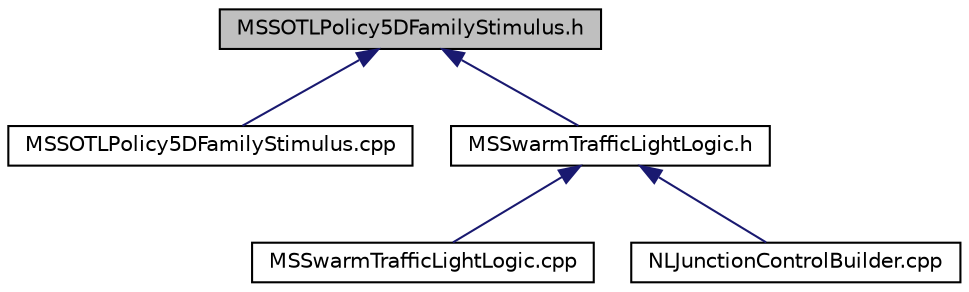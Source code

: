 digraph "MSSOTLPolicy5DFamilyStimulus.h"
{
  edge [fontname="Helvetica",fontsize="10",labelfontname="Helvetica",labelfontsize="10"];
  node [fontname="Helvetica",fontsize="10",shape=record];
  Node22 [label="MSSOTLPolicy5DFamilyStimulus.h",height=0.2,width=0.4,color="black", fillcolor="grey75", style="filled", fontcolor="black"];
  Node22 -> Node23 [dir="back",color="midnightblue",fontsize="10",style="solid",fontname="Helvetica"];
  Node23 [label="MSSOTLPolicy5DFamilyStimulus.cpp",height=0.2,width=0.4,color="black", fillcolor="white", style="filled",URL="$d0/d66/_m_s_s_o_t_l_policy5_d_family_stimulus_8cpp.html"];
  Node22 -> Node24 [dir="back",color="midnightblue",fontsize="10",style="solid",fontname="Helvetica"];
  Node24 [label="MSSwarmTrafficLightLogic.h",height=0.2,width=0.4,color="black", fillcolor="white", style="filled",URL="$d8/dae/_m_s_swarm_traffic_light_logic_8h.html"];
  Node24 -> Node25 [dir="back",color="midnightblue",fontsize="10",style="solid",fontname="Helvetica"];
  Node25 [label="MSSwarmTrafficLightLogic.cpp",height=0.2,width=0.4,color="black", fillcolor="white", style="filled",URL="$df/da6/_m_s_swarm_traffic_light_logic_8cpp.html"];
  Node24 -> Node26 [dir="back",color="midnightblue",fontsize="10",style="solid",fontname="Helvetica"];
  Node26 [label="NLJunctionControlBuilder.cpp",height=0.2,width=0.4,color="black", fillcolor="white", style="filled",URL="$d8/d64/_n_l_junction_control_builder_8cpp.html"];
}

